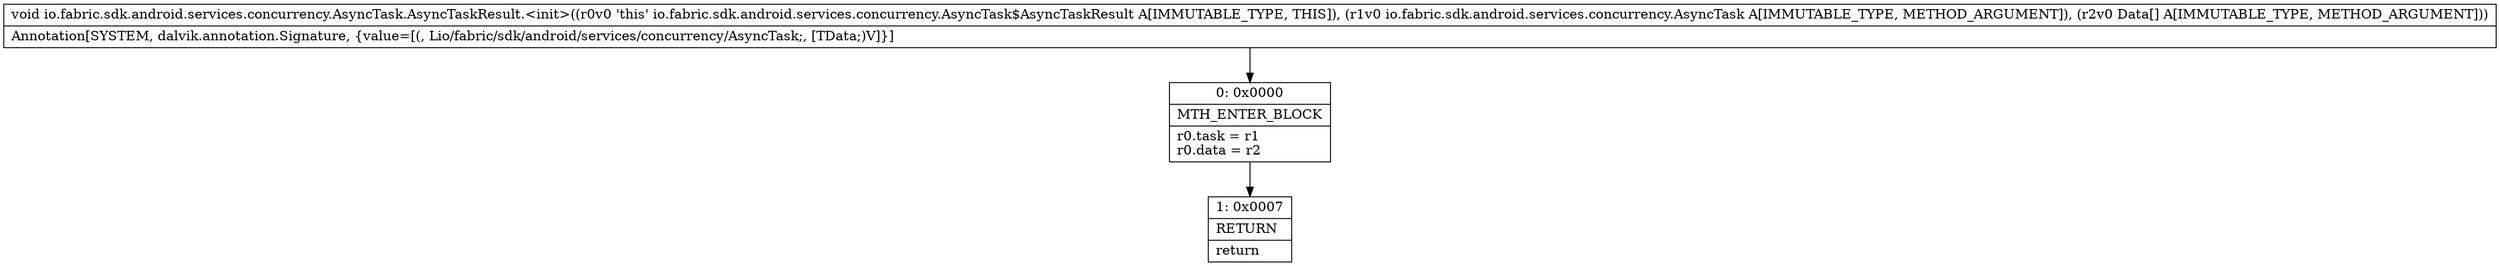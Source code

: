 digraph "CFG forio.fabric.sdk.android.services.concurrency.AsyncTask.AsyncTaskResult.\<init\>(Lio\/fabric\/sdk\/android\/services\/concurrency\/AsyncTask;[Ljava\/lang\/Object;)V" {
Node_0 [shape=record,label="{0\:\ 0x0000|MTH_ENTER_BLOCK\l|r0.task = r1\lr0.data = r2\l}"];
Node_1 [shape=record,label="{1\:\ 0x0007|RETURN\l|return\l}"];
MethodNode[shape=record,label="{void io.fabric.sdk.android.services.concurrency.AsyncTask.AsyncTaskResult.\<init\>((r0v0 'this' io.fabric.sdk.android.services.concurrency.AsyncTask$AsyncTaskResult A[IMMUTABLE_TYPE, THIS]), (r1v0 io.fabric.sdk.android.services.concurrency.AsyncTask A[IMMUTABLE_TYPE, METHOD_ARGUMENT]), (r2v0 Data[] A[IMMUTABLE_TYPE, METHOD_ARGUMENT]))  | Annotation[SYSTEM, dalvik.annotation.Signature, \{value=[(, Lio\/fabric\/sdk\/android\/services\/concurrency\/AsyncTask;, [TData;)V]\}]\l}"];
MethodNode -> Node_0;
Node_0 -> Node_1;
}

